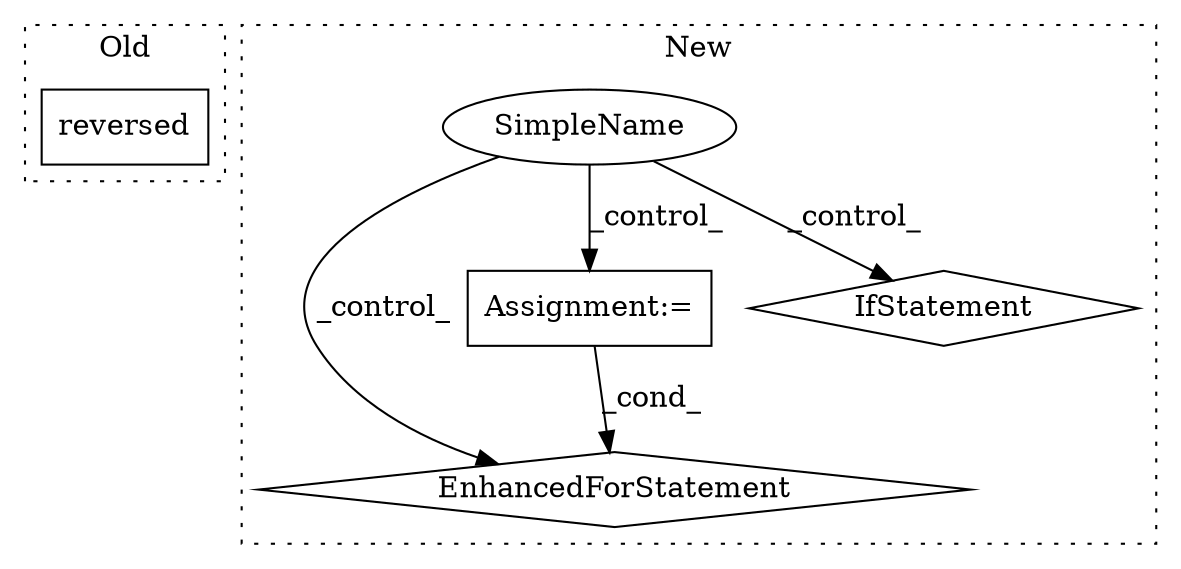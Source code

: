 digraph G {
subgraph cluster0 {
1 [label="reversed" a="32" s="6630,6647" l="9,1" shape="box"];
label = "Old";
style="dotted";
}
subgraph cluster1 {
2 [label="EnhancedForStatement" a="70" s="2763,2865" l="75,2" shape="diamond"];
3 [label="Assignment:=" a="7" s="2763,2865" l="75,2" shape="box"];
4 [label="SimpleName" a="42" s="" l="" shape="ellipse"];
5 [label="IfStatement" a="25" s="2629,2651" l="4,2" shape="diamond"];
label = "New";
style="dotted";
}
3 -> 2 [label="_cond_"];
4 -> 2 [label="_control_"];
4 -> 5 [label="_control_"];
4 -> 3 [label="_control_"];
}
